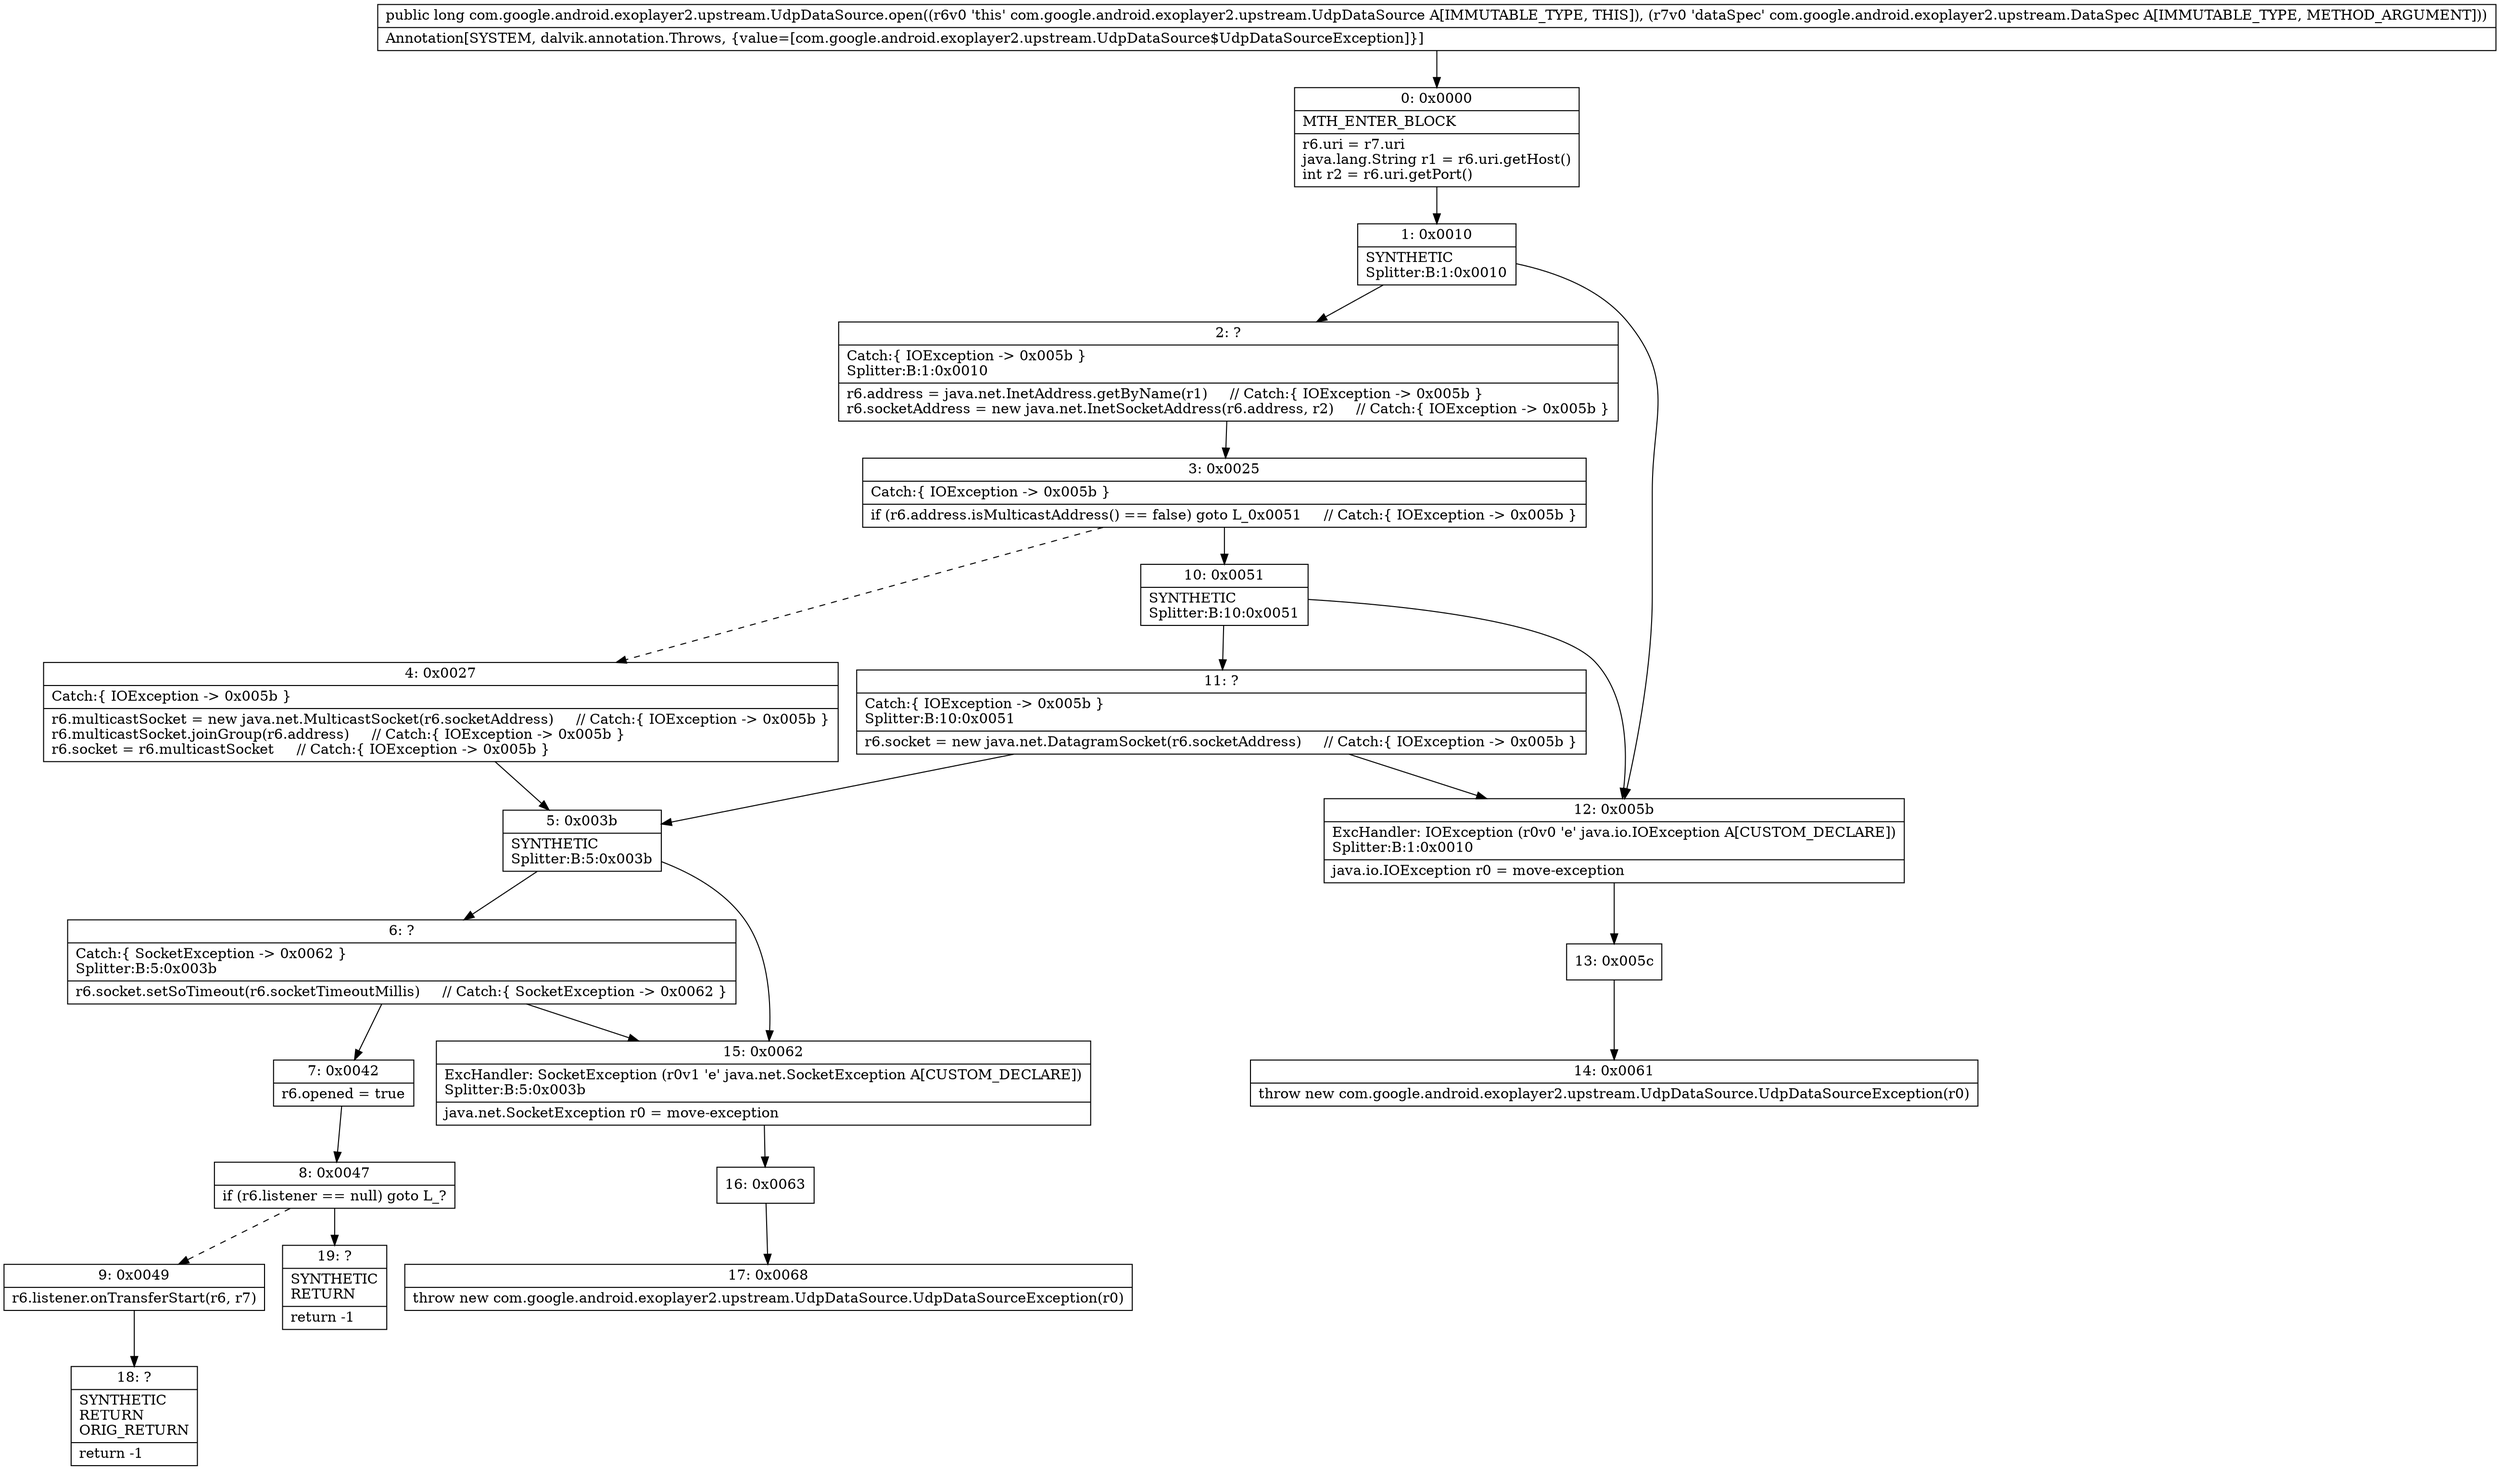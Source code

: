 digraph "CFG forcom.google.android.exoplayer2.upstream.UdpDataSource.open(Lcom\/google\/android\/exoplayer2\/upstream\/DataSpec;)J" {
Node_0 [shape=record,label="{0\:\ 0x0000|MTH_ENTER_BLOCK\l|r6.uri = r7.uri\ljava.lang.String r1 = r6.uri.getHost()\lint r2 = r6.uri.getPort()\l}"];
Node_1 [shape=record,label="{1\:\ 0x0010|SYNTHETIC\lSplitter:B:1:0x0010\l}"];
Node_2 [shape=record,label="{2\:\ ?|Catch:\{ IOException \-\> 0x005b \}\lSplitter:B:1:0x0010\l|r6.address = java.net.InetAddress.getByName(r1)     \/\/ Catch:\{ IOException \-\> 0x005b \}\lr6.socketAddress = new java.net.InetSocketAddress(r6.address, r2)     \/\/ Catch:\{ IOException \-\> 0x005b \}\l}"];
Node_3 [shape=record,label="{3\:\ 0x0025|Catch:\{ IOException \-\> 0x005b \}\l|if (r6.address.isMulticastAddress() == false) goto L_0x0051     \/\/ Catch:\{ IOException \-\> 0x005b \}\l}"];
Node_4 [shape=record,label="{4\:\ 0x0027|Catch:\{ IOException \-\> 0x005b \}\l|r6.multicastSocket = new java.net.MulticastSocket(r6.socketAddress)     \/\/ Catch:\{ IOException \-\> 0x005b \}\lr6.multicastSocket.joinGroup(r6.address)     \/\/ Catch:\{ IOException \-\> 0x005b \}\lr6.socket = r6.multicastSocket     \/\/ Catch:\{ IOException \-\> 0x005b \}\l}"];
Node_5 [shape=record,label="{5\:\ 0x003b|SYNTHETIC\lSplitter:B:5:0x003b\l}"];
Node_6 [shape=record,label="{6\:\ ?|Catch:\{ SocketException \-\> 0x0062 \}\lSplitter:B:5:0x003b\l|r6.socket.setSoTimeout(r6.socketTimeoutMillis)     \/\/ Catch:\{ SocketException \-\> 0x0062 \}\l}"];
Node_7 [shape=record,label="{7\:\ 0x0042|r6.opened = true\l}"];
Node_8 [shape=record,label="{8\:\ 0x0047|if (r6.listener == null) goto L_?\l}"];
Node_9 [shape=record,label="{9\:\ 0x0049|r6.listener.onTransferStart(r6, r7)\l}"];
Node_10 [shape=record,label="{10\:\ 0x0051|SYNTHETIC\lSplitter:B:10:0x0051\l}"];
Node_11 [shape=record,label="{11\:\ ?|Catch:\{ IOException \-\> 0x005b \}\lSplitter:B:10:0x0051\l|r6.socket = new java.net.DatagramSocket(r6.socketAddress)     \/\/ Catch:\{ IOException \-\> 0x005b \}\l}"];
Node_12 [shape=record,label="{12\:\ 0x005b|ExcHandler: IOException (r0v0 'e' java.io.IOException A[CUSTOM_DECLARE])\lSplitter:B:1:0x0010\l|java.io.IOException r0 = move\-exception\l}"];
Node_13 [shape=record,label="{13\:\ 0x005c}"];
Node_14 [shape=record,label="{14\:\ 0x0061|throw new com.google.android.exoplayer2.upstream.UdpDataSource.UdpDataSourceException(r0)\l}"];
Node_15 [shape=record,label="{15\:\ 0x0062|ExcHandler: SocketException (r0v1 'e' java.net.SocketException A[CUSTOM_DECLARE])\lSplitter:B:5:0x003b\l|java.net.SocketException r0 = move\-exception\l}"];
Node_16 [shape=record,label="{16\:\ 0x0063}"];
Node_17 [shape=record,label="{17\:\ 0x0068|throw new com.google.android.exoplayer2.upstream.UdpDataSource.UdpDataSourceException(r0)\l}"];
Node_18 [shape=record,label="{18\:\ ?|SYNTHETIC\lRETURN\lORIG_RETURN\l|return \-1\l}"];
Node_19 [shape=record,label="{19\:\ ?|SYNTHETIC\lRETURN\l|return \-1\l}"];
MethodNode[shape=record,label="{public long com.google.android.exoplayer2.upstream.UdpDataSource.open((r6v0 'this' com.google.android.exoplayer2.upstream.UdpDataSource A[IMMUTABLE_TYPE, THIS]), (r7v0 'dataSpec' com.google.android.exoplayer2.upstream.DataSpec A[IMMUTABLE_TYPE, METHOD_ARGUMENT]))  | Annotation[SYSTEM, dalvik.annotation.Throws, \{value=[com.google.android.exoplayer2.upstream.UdpDataSource$UdpDataSourceException]\}]\l}"];
MethodNode -> Node_0;
Node_0 -> Node_1;
Node_1 -> Node_2;
Node_1 -> Node_12;
Node_2 -> Node_3;
Node_3 -> Node_4[style=dashed];
Node_3 -> Node_10;
Node_4 -> Node_5;
Node_5 -> Node_6;
Node_5 -> Node_15;
Node_6 -> Node_7;
Node_6 -> Node_15;
Node_7 -> Node_8;
Node_8 -> Node_9[style=dashed];
Node_8 -> Node_19;
Node_9 -> Node_18;
Node_10 -> Node_11;
Node_10 -> Node_12;
Node_11 -> Node_12;
Node_11 -> Node_5;
Node_12 -> Node_13;
Node_13 -> Node_14;
Node_15 -> Node_16;
Node_16 -> Node_17;
}

